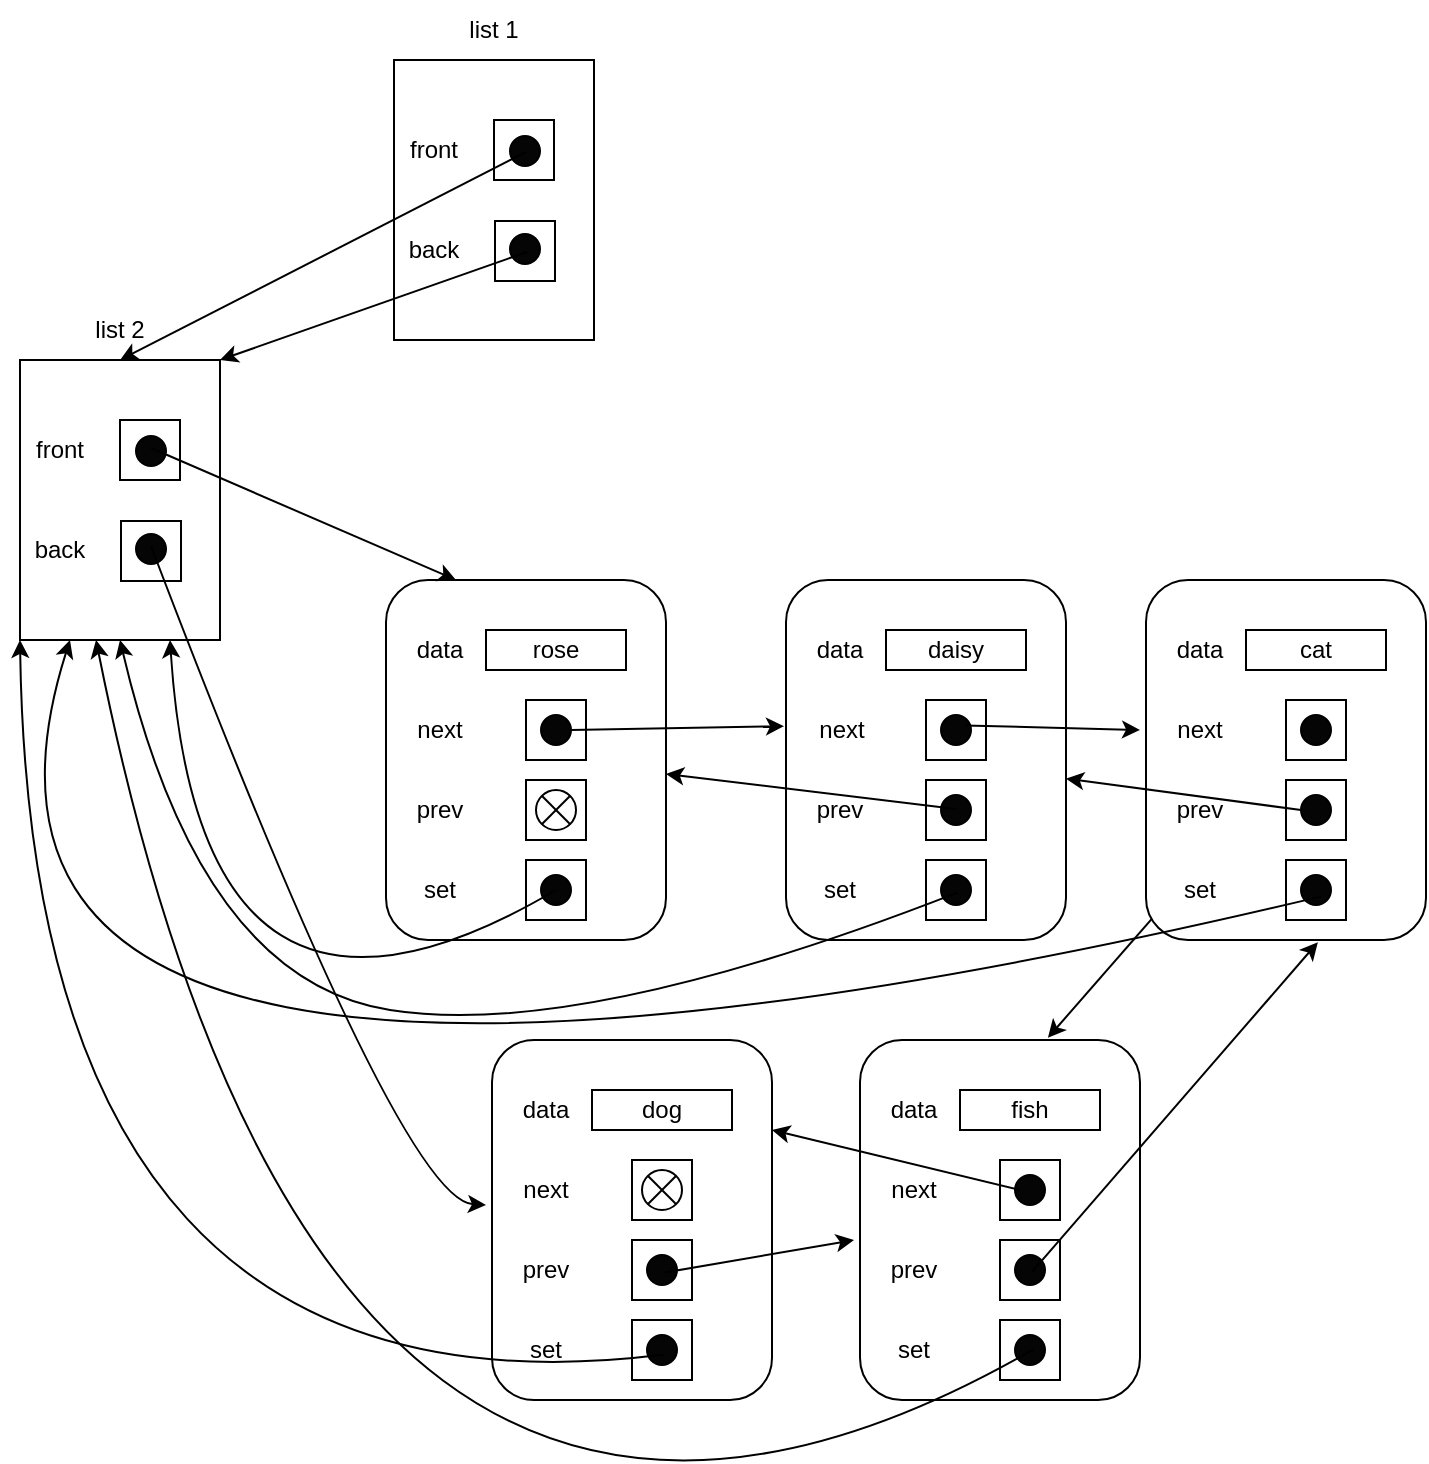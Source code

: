 <mxfile version="20.8.19" type="github">
  <diagram name="第 1 页" id="GiBOQHFT7XzUcaniyEGX">
    <mxGraphModel dx="223" dy="566" grid="1" gridSize="10" guides="1" tooltips="1" connect="1" arrows="1" fold="1" page="1" pageScale="1" pageWidth="827" pageHeight="1169" math="0" shadow="0">
      <root>
        <mxCell id="0" />
        <mxCell id="1" parent="0" />
        <mxCell id="sikpofgj40KiMEMfl98N-225" value="" style="group" parent="1" vertex="1" connectable="0">
          <mxGeometry x="880" y="190" width="110" height="170" as="geometry" />
        </mxCell>
        <mxCell id="sikpofgj40KiMEMfl98N-215" value="" style="ellipse;whiteSpace=wrap;html=1;aspect=fixed;fillColor=#050505;container=0;" parent="sikpofgj40KiMEMfl98N-225" vertex="1">
          <mxGeometry x="67" y="118" width="15" height="15" as="geometry" />
        </mxCell>
        <mxCell id="sikpofgj40KiMEMfl98N-216" value="" style="ellipse;whiteSpace=wrap;html=1;aspect=fixed;fillColor=#050505;container=0;" parent="sikpofgj40KiMEMfl98N-225" vertex="1">
          <mxGeometry x="68" y="117" width="15" height="15" as="geometry" />
        </mxCell>
        <mxCell id="sikpofgj40KiMEMfl98N-217" value="list 2" style="text;html=1;strokeColor=none;fillColor=none;align=center;verticalAlign=middle;whiteSpace=wrap;rounded=0;container=0;" parent="sikpofgj40KiMEMfl98N-225" vertex="1">
          <mxGeometry x="30" width="60" height="30" as="geometry" />
        </mxCell>
        <mxCell id="sikpofgj40KiMEMfl98N-218" value="" style="rounded=0;whiteSpace=wrap;html=1;movable=1;resizable=1;rotatable=1;deletable=1;editable=1;locked=0;connectable=1;" parent="sikpofgj40KiMEMfl98N-225" vertex="1">
          <mxGeometry x="10" y="30" width="100" height="140" as="geometry" />
        </mxCell>
        <mxCell id="sikpofgj40KiMEMfl98N-219" value="front" style="text;html=1;strokeColor=none;fillColor=none;align=center;verticalAlign=middle;whiteSpace=wrap;rounded=0;container=0;" parent="sikpofgj40KiMEMfl98N-225" vertex="1">
          <mxGeometry y="60" width="60" height="30" as="geometry" />
        </mxCell>
        <mxCell id="sikpofgj40KiMEMfl98N-220" value="back" style="text;html=1;strokeColor=none;fillColor=none;align=center;verticalAlign=middle;whiteSpace=wrap;rounded=0;container=0;" parent="sikpofgj40KiMEMfl98N-225" vertex="1">
          <mxGeometry y="110" width="60" height="30" as="geometry" />
        </mxCell>
        <mxCell id="sikpofgj40KiMEMfl98N-221" value="" style="rounded=0;whiteSpace=wrap;html=1;container=0;" parent="sikpofgj40KiMEMfl98N-225" vertex="1">
          <mxGeometry x="60" y="60" width="30" height="30" as="geometry" />
        </mxCell>
        <mxCell id="sikpofgj40KiMEMfl98N-222" value="" style="rounded=0;whiteSpace=wrap;html=1;container=0;" parent="sikpofgj40KiMEMfl98N-225" vertex="1">
          <mxGeometry x="60.5" y="110.5" width="30" height="30" as="geometry" />
        </mxCell>
        <mxCell id="sikpofgj40KiMEMfl98N-223" value="" style="ellipse;whiteSpace=wrap;html=1;aspect=fixed;fillColor=#050505;container=0;" parent="sikpofgj40KiMEMfl98N-225" vertex="1">
          <mxGeometry x="68" y="68" width="15" height="15" as="geometry" />
        </mxCell>
        <mxCell id="sikpofgj40KiMEMfl98N-224" value="" style="ellipse;whiteSpace=wrap;html=1;aspect=fixed;fillColor=#050505;container=0;" parent="sikpofgj40KiMEMfl98N-225" vertex="1">
          <mxGeometry x="68" y="117" width="15" height="15" as="geometry" />
        </mxCell>
        <mxCell id="jO_edNJp_59s2XTnQMw4-11" value="" style="group" vertex="1" connectable="0" parent="1">
          <mxGeometry x="1067" y="40" width="110" height="170" as="geometry" />
        </mxCell>
        <mxCell id="jO_edNJp_59s2XTnQMw4-1" value="" style="ellipse;whiteSpace=wrap;html=1;aspect=fixed;fillColor=#050505;container=0;" vertex="1" parent="jO_edNJp_59s2XTnQMw4-11">
          <mxGeometry x="67" y="118" width="15" height="15" as="geometry" />
        </mxCell>
        <mxCell id="jO_edNJp_59s2XTnQMw4-2" value="" style="ellipse;whiteSpace=wrap;html=1;aspect=fixed;fillColor=#050505;container=0;" vertex="1" parent="jO_edNJp_59s2XTnQMw4-11">
          <mxGeometry x="68" y="117" width="15" height="15" as="geometry" />
        </mxCell>
        <mxCell id="jO_edNJp_59s2XTnQMw4-3" value="list 1" style="text;html=1;strokeColor=none;fillColor=none;align=center;verticalAlign=middle;whiteSpace=wrap;rounded=0;container=0;" vertex="1" parent="jO_edNJp_59s2XTnQMw4-11">
          <mxGeometry x="30" width="60" height="30" as="geometry" />
        </mxCell>
        <mxCell id="jO_edNJp_59s2XTnQMw4-4" value="" style="rounded=0;whiteSpace=wrap;html=1;movable=1;resizable=1;rotatable=1;deletable=1;editable=1;locked=0;connectable=1;" vertex="1" parent="jO_edNJp_59s2XTnQMw4-11">
          <mxGeometry x="10" y="30" width="100" height="140" as="geometry" />
        </mxCell>
        <mxCell id="jO_edNJp_59s2XTnQMw4-5" value="front" style="text;html=1;strokeColor=none;fillColor=none;align=center;verticalAlign=middle;whiteSpace=wrap;rounded=0;container=0;" vertex="1" parent="jO_edNJp_59s2XTnQMw4-11">
          <mxGeometry y="60" width="60" height="30" as="geometry" />
        </mxCell>
        <mxCell id="jO_edNJp_59s2XTnQMw4-6" value="back" style="text;html=1;strokeColor=none;fillColor=none;align=center;verticalAlign=middle;whiteSpace=wrap;rounded=0;container=0;" vertex="1" parent="jO_edNJp_59s2XTnQMw4-11">
          <mxGeometry y="110" width="60" height="30" as="geometry" />
        </mxCell>
        <mxCell id="jO_edNJp_59s2XTnQMw4-7" value="" style="rounded=0;whiteSpace=wrap;html=1;container=0;" vertex="1" parent="jO_edNJp_59s2XTnQMw4-11">
          <mxGeometry x="60" y="60" width="30" height="30" as="geometry" />
        </mxCell>
        <mxCell id="jO_edNJp_59s2XTnQMw4-8" value="" style="rounded=0;whiteSpace=wrap;html=1;container=0;" vertex="1" parent="jO_edNJp_59s2XTnQMw4-11">
          <mxGeometry x="60.5" y="110.5" width="30" height="30" as="geometry" />
        </mxCell>
        <mxCell id="jO_edNJp_59s2XTnQMw4-9" value="" style="ellipse;whiteSpace=wrap;html=1;aspect=fixed;fillColor=#050505;container=0;" vertex="1" parent="jO_edNJp_59s2XTnQMw4-11">
          <mxGeometry x="68" y="68" width="15" height="15" as="geometry" />
        </mxCell>
        <mxCell id="jO_edNJp_59s2XTnQMw4-10" value="" style="ellipse;whiteSpace=wrap;html=1;aspect=fixed;fillColor=#050505;container=0;" vertex="1" parent="jO_edNJp_59s2XTnQMw4-11">
          <mxGeometry x="68" y="117" width="15" height="15" as="geometry" />
        </mxCell>
        <mxCell id="jO_edNJp_59s2XTnQMw4-12" value="" style="endArrow=classic;html=1;rounded=0;entryX=0.5;entryY=1;entryDx=0;entryDy=0;" edge="1" parent="1" target="sikpofgj40KiMEMfl98N-217">
          <mxGeometry width="50" height="50" relative="1" as="geometry">
            <mxPoint x="1143" y="116" as="sourcePoint" />
            <mxPoint x="1270" y="270" as="targetPoint" />
          </mxGeometry>
        </mxCell>
        <mxCell id="jO_edNJp_59s2XTnQMw4-13" value="" style="endArrow=classic;html=1;rounded=0;entryX=1;entryY=0;entryDx=0;entryDy=0;exitX=0.5;exitY=1;exitDx=0;exitDy=0;" edge="1" parent="1" target="sikpofgj40KiMEMfl98N-218">
          <mxGeometry width="50" height="50" relative="1" as="geometry">
            <mxPoint x="1143.5" y="166" as="sourcePoint" />
            <mxPoint x="992" y="258.94" as="targetPoint" />
          </mxGeometry>
        </mxCell>
        <mxCell id="sikpofgj40KiMEMfl98N-29" value="" style="rounded=1;whiteSpace=wrap;html=1;movable=1;resizable=1;rotatable=1;deletable=1;editable=1;locked=0;connectable=1;" parent="1" vertex="1">
          <mxGeometry x="1073" y="330" width="140" height="180" as="geometry" />
        </mxCell>
        <mxCell id="sikpofgj40KiMEMfl98N-30" value="data" style="text;html=1;strokeColor=none;fillColor=none;align=center;verticalAlign=middle;whiteSpace=wrap;rounded=0;" parent="1" vertex="1">
          <mxGeometry x="1070" y="350" width="60" height="30" as="geometry" />
        </mxCell>
        <mxCell id="sikpofgj40KiMEMfl98N-31" value="next" style="text;html=1;strokeColor=none;fillColor=none;align=center;verticalAlign=middle;whiteSpace=wrap;rounded=0;" parent="1" vertex="1">
          <mxGeometry x="1070" y="390" width="60" height="30" as="geometry" />
        </mxCell>
        <mxCell id="sikpofgj40KiMEMfl98N-34" value="prev" style="text;html=1;strokeColor=none;fillColor=none;align=center;verticalAlign=middle;whiteSpace=wrap;rounded=0;" parent="1" vertex="1">
          <mxGeometry x="1070" y="430" width="60" height="30" as="geometry" />
        </mxCell>
        <mxCell id="sikpofgj40KiMEMfl98N-35" value="set" style="text;html=1;strokeColor=none;fillColor=none;align=center;verticalAlign=middle;whiteSpace=wrap;rounded=0;" parent="1" vertex="1">
          <mxGeometry x="1070" y="470" width="60" height="30" as="geometry" />
        </mxCell>
        <mxCell id="sikpofgj40KiMEMfl98N-36" value="rose" style="rounded=0;whiteSpace=wrap;html=1;" parent="1" vertex="1">
          <mxGeometry x="1123" y="355" width="70" height="20" as="geometry" />
        </mxCell>
        <mxCell id="sikpofgj40KiMEMfl98N-58" value="" style="rounded=0;whiteSpace=wrap;html=1;" parent="1" vertex="1">
          <mxGeometry x="1143" y="390" width="30" height="30" as="geometry" />
        </mxCell>
        <mxCell id="sikpofgj40KiMEMfl98N-59" value="" style="rounded=0;whiteSpace=wrap;html=1;" parent="1" vertex="1">
          <mxGeometry x="1143" y="430" width="30" height="30" as="geometry" />
        </mxCell>
        <mxCell id="sikpofgj40KiMEMfl98N-61" value="" style="rounded=0;whiteSpace=wrap;html=1;" parent="1" vertex="1">
          <mxGeometry x="1143" y="470" width="30" height="30" as="geometry" />
        </mxCell>
        <mxCell id="jO_edNJp_59s2XTnQMw4-14" value="" style="ellipse;whiteSpace=wrap;html=1;aspect=fixed;fillColor=#050505;container=0;" vertex="1" parent="1">
          <mxGeometry x="1150.5" y="397.5" width="15" height="15" as="geometry" />
        </mxCell>
        <mxCell id="jO_edNJp_59s2XTnQMw4-16" value="" style="ellipse;whiteSpace=wrap;html=1;aspect=fixed;fillColor=#050505;container=0;" vertex="1" parent="1">
          <mxGeometry x="1150.5" y="477.5" width="15" height="15" as="geometry" />
        </mxCell>
        <mxCell id="jO_edNJp_59s2XTnQMw4-18" value="" style="rounded=1;whiteSpace=wrap;html=1;movable=1;resizable=1;rotatable=1;deletable=1;editable=1;locked=0;connectable=1;" vertex="1" parent="1">
          <mxGeometry x="1273" y="330" width="140" height="180" as="geometry" />
        </mxCell>
        <mxCell id="jO_edNJp_59s2XTnQMw4-19" value="data" style="text;html=1;strokeColor=none;fillColor=none;align=center;verticalAlign=middle;whiteSpace=wrap;rounded=0;" vertex="1" parent="1">
          <mxGeometry x="1270" y="350" width="60" height="30" as="geometry" />
        </mxCell>
        <mxCell id="jO_edNJp_59s2XTnQMw4-20" value="next" style="text;html=1;strokeColor=none;fillColor=none;align=center;verticalAlign=middle;whiteSpace=wrap;rounded=0;" vertex="1" parent="1">
          <mxGeometry x="1281" y="390" width="40" height="30" as="geometry" />
        </mxCell>
        <mxCell id="jO_edNJp_59s2XTnQMw4-21" value="prev" style="text;html=1;strokeColor=none;fillColor=none;align=center;verticalAlign=middle;whiteSpace=wrap;rounded=0;" vertex="1" parent="1">
          <mxGeometry x="1270" y="430" width="60" height="30" as="geometry" />
        </mxCell>
        <mxCell id="jO_edNJp_59s2XTnQMw4-22" value="set" style="text;html=1;strokeColor=none;fillColor=none;align=center;verticalAlign=middle;whiteSpace=wrap;rounded=0;" vertex="1" parent="1">
          <mxGeometry x="1270" y="470" width="60" height="30" as="geometry" />
        </mxCell>
        <mxCell id="jO_edNJp_59s2XTnQMw4-23" value="daisy" style="rounded=0;whiteSpace=wrap;html=1;" vertex="1" parent="1">
          <mxGeometry x="1323" y="355" width="70" height="20" as="geometry" />
        </mxCell>
        <mxCell id="jO_edNJp_59s2XTnQMw4-24" value="" style="rounded=0;whiteSpace=wrap;html=1;" vertex="1" parent="1">
          <mxGeometry x="1343" y="390" width="30" height="30" as="geometry" />
        </mxCell>
        <mxCell id="jO_edNJp_59s2XTnQMw4-25" value="" style="rounded=0;whiteSpace=wrap;html=1;" vertex="1" parent="1">
          <mxGeometry x="1343" y="430" width="30" height="30" as="geometry" />
        </mxCell>
        <mxCell id="jO_edNJp_59s2XTnQMw4-26" value="" style="rounded=0;whiteSpace=wrap;html=1;" vertex="1" parent="1">
          <mxGeometry x="1343" y="470" width="30" height="30" as="geometry" />
        </mxCell>
        <mxCell id="jO_edNJp_59s2XTnQMw4-27" value="" style="ellipse;whiteSpace=wrap;html=1;aspect=fixed;fillColor=#050505;container=0;" vertex="1" parent="1">
          <mxGeometry x="1350.5" y="397.5" width="15" height="15" as="geometry" />
        </mxCell>
        <mxCell id="jO_edNJp_59s2XTnQMw4-28" value="" style="ellipse;whiteSpace=wrap;html=1;aspect=fixed;fillColor=#050505;container=0;" vertex="1" parent="1">
          <mxGeometry x="1350.5" y="437.5" width="15" height="15" as="geometry" />
        </mxCell>
        <mxCell id="jO_edNJp_59s2XTnQMw4-29" value="" style="ellipse;whiteSpace=wrap;html=1;aspect=fixed;fillColor=#050505;container=0;" vertex="1" parent="1">
          <mxGeometry x="1350.5" y="477.5" width="15" height="15" as="geometry" />
        </mxCell>
        <mxCell id="jO_edNJp_59s2XTnQMw4-32" value="" style="endArrow=classic;html=1;rounded=0;exitX=1;exitY=0.5;exitDx=0;exitDy=0;entryX=-0.007;entryY=0.406;entryDx=0;entryDy=0;entryPerimeter=0;" edge="1" parent="1" source="jO_edNJp_59s2XTnQMw4-14" target="jO_edNJp_59s2XTnQMw4-18">
          <mxGeometry width="50" height="50" relative="1" as="geometry">
            <mxPoint x="1220" y="450" as="sourcePoint" />
            <mxPoint x="1270" y="405" as="targetPoint" />
          </mxGeometry>
        </mxCell>
        <mxCell id="jO_edNJp_59s2XTnQMw4-34" value="" style="shape=sumEllipse;perimeter=ellipsePerimeter;whiteSpace=wrap;html=1;backgroundOutline=1;rounded=1;shadow=0;" vertex="1" parent="1">
          <mxGeometry x="1148" y="435" width="20" height="20" as="geometry" />
        </mxCell>
        <mxCell id="jO_edNJp_59s2XTnQMw4-35" value="" style="endArrow=classic;html=1;entryX=0.75;entryY=1;entryDx=0;entryDy=0;curved=1;" edge="1" parent="1" target="sikpofgj40KiMEMfl98N-218">
          <mxGeometry width="50" height="50" relative="1" as="geometry">
            <mxPoint x="1158" y="485" as="sourcePoint" />
            <mxPoint x="1270" y="300" as="targetPoint" />
            <Array as="points">
              <mxPoint x="980" y="590" />
            </Array>
          </mxGeometry>
        </mxCell>
        <mxCell id="jO_edNJp_59s2XTnQMw4-36" value="" style="endArrow=classic;html=1;curved=1;exitX=0.5;exitY=0;exitDx=0;exitDy=0;entryX=0.25;entryY=0;entryDx=0;entryDy=0;" edge="1" parent="1" target="sikpofgj40KiMEMfl98N-29">
          <mxGeometry width="50" height="50" relative="1" as="geometry">
            <mxPoint x="955.5" y="264" as="sourcePoint" />
            <mxPoint x="1270" y="306" as="targetPoint" />
          </mxGeometry>
        </mxCell>
        <mxCell id="jO_edNJp_59s2XTnQMw4-37" value="" style="endArrow=classic;html=1;curved=1;exitX=0.5;exitY=0;exitDx=0;exitDy=0;entryX=1;entryY=0.539;entryDx=0;entryDy=0;entryPerimeter=0;" edge="1" parent="1" target="sikpofgj40KiMEMfl98N-29">
          <mxGeometry width="50" height="50" relative="1" as="geometry">
            <mxPoint x="1358" y="444.5" as="sourcePoint" />
            <mxPoint x="1213" y="432.698" as="targetPoint" />
          </mxGeometry>
        </mxCell>
        <mxCell id="jO_edNJp_59s2XTnQMw4-38" value="" style="endArrow=classic;html=1;curved=1;exitX=0;exitY=1;exitDx=0;exitDy=0;entryX=0.5;entryY=1;entryDx=0;entryDy=0;" edge="1" parent="1" target="sikpofgj40KiMEMfl98N-218">
          <mxGeometry width="50" height="50" relative="1" as="geometry">
            <mxPoint x="1358.697" y="486.303" as="sourcePoint" />
            <mxPoint x="970" y="530" as="targetPoint" />
            <Array as="points">
              <mxPoint x="1170" y="560" />
              <mxPoint x="980" y="530" />
            </Array>
          </mxGeometry>
        </mxCell>
        <mxCell id="jO_edNJp_59s2XTnQMw4-66" value="" style="endArrow=classic;html=1;curved=1;entryX=0;entryY=0.5;entryDx=0;entryDy=0;exitX=1;exitY=0;exitDx=0;exitDy=0;" edge="1" parent="1" target="jO_edNJp_59s2XTnQMw4-55">
          <mxGeometry width="50" height="50" relative="1" as="geometry">
            <mxPoint x="1362.303" y="402.697" as="sourcePoint" />
            <mxPoint x="1449" y="393" as="targetPoint" />
          </mxGeometry>
        </mxCell>
        <mxCell id="jO_edNJp_59s2XTnQMw4-93" value="" style="endArrow=classic;html=1;curved=1;exitX=0.5;exitY=0;exitDx=0;exitDy=0;entryX=0;entryY=0.75;entryDx=0;entryDy=0;" edge="1" parent="1" target="jO_edNJp_59s2XTnQMw4-83">
          <mxGeometry width="50" height="50" relative="1" as="geometry">
            <mxPoint x="955.5" y="313" as="sourcePoint" />
            <mxPoint x="1290" y="680" as="targetPoint" />
            <Array as="points">
              <mxPoint x="1080" y="640" />
            </Array>
          </mxGeometry>
        </mxCell>
        <mxCell id="jO_edNJp_59s2XTnQMw4-95" value="" style="group" vertex="1" connectable="0" parent="1">
          <mxGeometry x="1123" y="560" width="143" height="180" as="geometry" />
        </mxCell>
        <mxCell id="jO_edNJp_59s2XTnQMw4-81" value="" style="rounded=1;whiteSpace=wrap;html=1;movable=1;resizable=1;rotatable=1;deletable=1;editable=1;locked=0;connectable=1;shadow=0;" vertex="1" parent="jO_edNJp_59s2XTnQMw4-95">
          <mxGeometry x="3" width="140" height="180" as="geometry" />
        </mxCell>
        <mxCell id="jO_edNJp_59s2XTnQMw4-82" value="data" style="text;html=1;strokeColor=none;fillColor=none;align=center;verticalAlign=middle;whiteSpace=wrap;rounded=0;" vertex="1" parent="jO_edNJp_59s2XTnQMw4-95">
          <mxGeometry y="20" width="60" height="30" as="geometry" />
        </mxCell>
        <mxCell id="jO_edNJp_59s2XTnQMw4-83" value="next" style="text;html=1;strokeColor=none;fillColor=none;align=center;verticalAlign=middle;whiteSpace=wrap;rounded=0;" vertex="1" parent="jO_edNJp_59s2XTnQMw4-95">
          <mxGeometry y="60" width="60" height="30" as="geometry" />
        </mxCell>
        <mxCell id="jO_edNJp_59s2XTnQMw4-84" value="prev" style="text;html=1;strokeColor=none;fillColor=none;align=center;verticalAlign=middle;whiteSpace=wrap;rounded=0;" vertex="1" parent="jO_edNJp_59s2XTnQMw4-95">
          <mxGeometry y="100" width="60" height="30" as="geometry" />
        </mxCell>
        <mxCell id="jO_edNJp_59s2XTnQMw4-85" value="set" style="text;html=1;strokeColor=none;fillColor=none;align=center;verticalAlign=middle;whiteSpace=wrap;rounded=0;" vertex="1" parent="jO_edNJp_59s2XTnQMw4-95">
          <mxGeometry y="140" width="60" height="30" as="geometry" />
        </mxCell>
        <mxCell id="jO_edNJp_59s2XTnQMw4-86" value="dog" style="rounded=0;whiteSpace=wrap;html=1;shadow=0;" vertex="1" parent="jO_edNJp_59s2XTnQMw4-95">
          <mxGeometry x="53" y="25" width="70" height="20" as="geometry" />
        </mxCell>
        <mxCell id="jO_edNJp_59s2XTnQMw4-87" value="" style="rounded=0;whiteSpace=wrap;html=1;shadow=0;" vertex="1" parent="jO_edNJp_59s2XTnQMw4-95">
          <mxGeometry x="73" y="60" width="30" height="30" as="geometry" />
        </mxCell>
        <mxCell id="jO_edNJp_59s2XTnQMw4-88" value="" style="rounded=0;whiteSpace=wrap;html=1;shadow=0;" vertex="1" parent="jO_edNJp_59s2XTnQMw4-95">
          <mxGeometry x="73" y="100" width="30" height="30" as="geometry" />
        </mxCell>
        <mxCell id="jO_edNJp_59s2XTnQMw4-89" value="" style="rounded=0;whiteSpace=wrap;html=1;shadow=0;" vertex="1" parent="jO_edNJp_59s2XTnQMw4-95">
          <mxGeometry x="73" y="140" width="30" height="30" as="geometry" />
        </mxCell>
        <mxCell id="jO_edNJp_59s2XTnQMw4-91" value="" style="ellipse;whiteSpace=wrap;html=1;aspect=fixed;fillColor=#050505;container=0;rounded=1;shadow=0;" vertex="1" parent="jO_edNJp_59s2XTnQMw4-95">
          <mxGeometry x="80.5" y="107.5" width="15" height="15" as="geometry" />
        </mxCell>
        <mxCell id="jO_edNJp_59s2XTnQMw4-92" value="" style="ellipse;whiteSpace=wrap;html=1;aspect=fixed;fillColor=#050505;container=0;rounded=1;shadow=0;" vertex="1" parent="jO_edNJp_59s2XTnQMw4-95">
          <mxGeometry x="80.5" y="147.5" width="15" height="15" as="geometry" />
        </mxCell>
        <mxCell id="jO_edNJp_59s2XTnQMw4-106" value="" style="shape=sumEllipse;perimeter=ellipsePerimeter;whiteSpace=wrap;html=1;backgroundOutline=1;rounded=1;shadow=0;" vertex="1" parent="jO_edNJp_59s2XTnQMw4-95">
          <mxGeometry x="78" y="65" width="20" height="20" as="geometry" />
        </mxCell>
        <mxCell id="jO_edNJp_59s2XTnQMw4-96" value="" style="endArrow=classic;html=1;curved=1;exitX=0;exitY=0.5;exitDx=0;exitDy=0;entryX=0.671;entryY=-0.006;entryDx=0;entryDy=0;entryPerimeter=0;" edge="1" parent="1" target="jO_edNJp_59s2XTnQMw4-68">
          <mxGeometry width="50" height="50" relative="1" as="geometry">
            <mxPoint x="1537.5" y="406" as="sourcePoint" />
            <mxPoint x="1380" y="560" as="targetPoint" />
          </mxGeometry>
        </mxCell>
        <mxCell id="jO_edNJp_59s2XTnQMw4-68" value="" style="rounded=1;whiteSpace=wrap;html=1;movable=1;resizable=1;rotatable=1;deletable=1;editable=1;locked=0;connectable=1;shadow=0;" vertex="1" parent="1">
          <mxGeometry x="1310" y="560" width="140" height="180" as="geometry" />
        </mxCell>
        <mxCell id="jO_edNJp_59s2XTnQMw4-69" value="data" style="text;html=1;strokeColor=none;fillColor=none;align=center;verticalAlign=middle;whiteSpace=wrap;rounded=0;" vertex="1" parent="1">
          <mxGeometry x="1307" y="580" width="60" height="30" as="geometry" />
        </mxCell>
        <mxCell id="jO_edNJp_59s2XTnQMw4-70" value="next" style="text;html=1;strokeColor=none;fillColor=none;align=center;verticalAlign=middle;whiteSpace=wrap;rounded=0;" vertex="1" parent="1">
          <mxGeometry x="1307" y="620" width="60" height="30" as="geometry" />
        </mxCell>
        <mxCell id="jO_edNJp_59s2XTnQMw4-71" value="prev" style="text;html=1;strokeColor=none;fillColor=none;align=center;verticalAlign=middle;whiteSpace=wrap;rounded=0;" vertex="1" parent="1">
          <mxGeometry x="1307" y="660" width="60" height="30" as="geometry" />
        </mxCell>
        <mxCell id="jO_edNJp_59s2XTnQMw4-72" value="set" style="text;html=1;strokeColor=none;fillColor=none;align=center;verticalAlign=middle;whiteSpace=wrap;rounded=0;" vertex="1" parent="1">
          <mxGeometry x="1307" y="700" width="60" height="30" as="geometry" />
        </mxCell>
        <mxCell id="jO_edNJp_59s2XTnQMw4-73" value="fish" style="rounded=0;whiteSpace=wrap;html=1;shadow=0;" vertex="1" parent="1">
          <mxGeometry x="1360" y="585" width="70" height="20" as="geometry" />
        </mxCell>
        <mxCell id="jO_edNJp_59s2XTnQMw4-74" value="" style="rounded=0;whiteSpace=wrap;html=1;shadow=0;" vertex="1" parent="1">
          <mxGeometry x="1380" y="620" width="30" height="30" as="geometry" />
        </mxCell>
        <mxCell id="jO_edNJp_59s2XTnQMw4-75" value="" style="rounded=0;whiteSpace=wrap;html=1;shadow=0;" vertex="1" parent="1">
          <mxGeometry x="1380" y="660" width="30" height="30" as="geometry" />
        </mxCell>
        <mxCell id="jO_edNJp_59s2XTnQMw4-76" value="" style="rounded=0;whiteSpace=wrap;html=1;shadow=0;" vertex="1" parent="1">
          <mxGeometry x="1380" y="700" width="30" height="30" as="geometry" />
        </mxCell>
        <mxCell id="jO_edNJp_59s2XTnQMw4-77" value="" style="ellipse;whiteSpace=wrap;html=1;aspect=fixed;fillColor=#050505;container=0;rounded=1;shadow=0;" vertex="1" parent="1">
          <mxGeometry x="1387.5" y="627.5" width="15" height="15" as="geometry" />
        </mxCell>
        <mxCell id="jO_edNJp_59s2XTnQMw4-78" value="" style="ellipse;whiteSpace=wrap;html=1;aspect=fixed;fillColor=#050505;container=0;rounded=1;shadow=0;" vertex="1" parent="1">
          <mxGeometry x="1387.5" y="667.5" width="15" height="15" as="geometry" />
        </mxCell>
        <mxCell id="jO_edNJp_59s2XTnQMw4-79" value="" style="ellipse;whiteSpace=wrap;html=1;aspect=fixed;fillColor=#050505;container=0;rounded=1;shadow=0;" vertex="1" parent="1">
          <mxGeometry x="1387.5" y="707.5" width="15" height="15" as="geometry" />
        </mxCell>
        <mxCell id="jO_edNJp_59s2XTnQMw4-99" value="" style="endArrow=classic;html=1;curved=1;entryX=1;entryY=0.25;entryDx=0;entryDy=0;" edge="1" parent="1" target="jO_edNJp_59s2XTnQMw4-81">
          <mxGeometry width="50" height="50" relative="1" as="geometry">
            <mxPoint x="1390" y="635" as="sourcePoint" />
            <mxPoint x="1270" y="580" as="targetPoint" />
          </mxGeometry>
        </mxCell>
        <mxCell id="jO_edNJp_59s2XTnQMw4-100" value="" style="endArrow=classic;html=1;curved=1;exitX=0;exitY=1;exitDx=0;exitDy=0;entryX=0.614;entryY=1.006;entryDx=0;entryDy=0;entryPerimeter=0;" edge="1" parent="1" target="jO_edNJp_59s2XTnQMw4-53">
          <mxGeometry width="50" height="50" relative="1" as="geometry">
            <mxPoint x="1395.697" y="676.303" as="sourcePoint" />
            <mxPoint x="1550" y="540" as="targetPoint" />
          </mxGeometry>
        </mxCell>
        <mxCell id="jO_edNJp_59s2XTnQMw4-53" value="" style="rounded=1;whiteSpace=wrap;html=1;movable=1;resizable=1;rotatable=1;deletable=1;editable=1;locked=0;connectable=1;shadow=0;" vertex="1" parent="1">
          <mxGeometry x="1453" y="330" width="140" height="180" as="geometry" />
        </mxCell>
        <mxCell id="jO_edNJp_59s2XTnQMw4-54" value="data" style="text;html=1;strokeColor=none;fillColor=none;align=center;verticalAlign=middle;whiteSpace=wrap;rounded=0;" vertex="1" parent="1">
          <mxGeometry x="1450" y="350" width="60" height="30" as="geometry" />
        </mxCell>
        <mxCell id="jO_edNJp_59s2XTnQMw4-55" value="next" style="text;html=1;strokeColor=none;fillColor=none;align=center;verticalAlign=middle;whiteSpace=wrap;rounded=0;" vertex="1" parent="1">
          <mxGeometry x="1450" y="390" width="60" height="30" as="geometry" />
        </mxCell>
        <mxCell id="jO_edNJp_59s2XTnQMw4-56" value="prev" style="text;html=1;strokeColor=none;fillColor=none;align=center;verticalAlign=middle;whiteSpace=wrap;rounded=0;" vertex="1" parent="1">
          <mxGeometry x="1450" y="430" width="60" height="30" as="geometry" />
        </mxCell>
        <mxCell id="jO_edNJp_59s2XTnQMw4-57" value="set" style="text;html=1;strokeColor=none;fillColor=none;align=center;verticalAlign=middle;whiteSpace=wrap;rounded=0;" vertex="1" parent="1">
          <mxGeometry x="1450" y="470" width="60" height="30" as="geometry" />
        </mxCell>
        <mxCell id="jO_edNJp_59s2XTnQMw4-58" value="cat" style="rounded=0;whiteSpace=wrap;html=1;shadow=0;" vertex="1" parent="1">
          <mxGeometry x="1503" y="355" width="70" height="20" as="geometry" />
        </mxCell>
        <mxCell id="jO_edNJp_59s2XTnQMw4-59" value="" style="rounded=0;whiteSpace=wrap;html=1;shadow=0;" vertex="1" parent="1">
          <mxGeometry x="1523" y="390" width="30" height="30" as="geometry" />
        </mxCell>
        <mxCell id="jO_edNJp_59s2XTnQMw4-60" value="" style="rounded=0;whiteSpace=wrap;html=1;shadow=0;" vertex="1" parent="1">
          <mxGeometry x="1523" y="430" width="30" height="30" as="geometry" />
        </mxCell>
        <mxCell id="jO_edNJp_59s2XTnQMw4-61" value="" style="rounded=0;whiteSpace=wrap;html=1;shadow=0;" vertex="1" parent="1">
          <mxGeometry x="1523" y="470" width="30" height="30" as="geometry" />
        </mxCell>
        <mxCell id="jO_edNJp_59s2XTnQMw4-62" value="" style="ellipse;whiteSpace=wrap;html=1;aspect=fixed;fillColor=#050505;container=0;rounded=1;shadow=0;" vertex="1" parent="1">
          <mxGeometry x="1530.5" y="397.5" width="15" height="15" as="geometry" />
        </mxCell>
        <mxCell id="jO_edNJp_59s2XTnQMw4-63" value="" style="ellipse;whiteSpace=wrap;html=1;aspect=fixed;fillColor=#050505;container=0;rounded=1;shadow=0;" vertex="1" parent="1">
          <mxGeometry x="1530.5" y="437.5" width="15" height="15" as="geometry" />
        </mxCell>
        <mxCell id="jO_edNJp_59s2XTnQMw4-64" value="" style="ellipse;whiteSpace=wrap;html=1;aspect=fixed;fillColor=#050505;container=0;rounded=1;shadow=0;" vertex="1" parent="1">
          <mxGeometry x="1530.5" y="477.5" width="15" height="15" as="geometry" />
        </mxCell>
        <mxCell id="jO_edNJp_59s2XTnQMw4-98" value="" style="endArrow=classic;html=1;curved=1;exitX=1;exitY=1;exitDx=0;exitDy=0;entryX=0.25;entryY=1;entryDx=0;entryDy=0;" edge="1" parent="1" target="sikpofgj40KiMEMfl98N-218">
          <mxGeometry width="50" height="50" relative="1" as="geometry">
            <mxPoint x="1540.303" y="488.303" as="sourcePoint" />
            <mxPoint x="1340" y="540" as="targetPoint" />
            <Array as="points">
              <mxPoint x="820" y="660" />
            </Array>
          </mxGeometry>
        </mxCell>
        <mxCell id="jO_edNJp_59s2XTnQMw4-97" value="" style="endArrow=classic;html=1;curved=1;exitX=0;exitY=0.5;exitDx=0;exitDy=0;" edge="1" parent="1" source="jO_edNJp_59s2XTnQMw4-63" target="jO_edNJp_59s2XTnQMw4-18">
          <mxGeometry width="50" height="50" relative="1" as="geometry">
            <mxPoint x="1220" y="560" as="sourcePoint" />
            <mxPoint x="1270" y="510" as="targetPoint" />
          </mxGeometry>
        </mxCell>
        <mxCell id="jO_edNJp_59s2XTnQMw4-101" value="" style="endArrow=classic;html=1;curved=1;exitX=1;exitY=1;exitDx=0;exitDy=0;entryX=0;entryY=1;entryDx=0;entryDy=0;" edge="1" parent="1" target="sikpofgj40KiMEMfl98N-218">
          <mxGeometry width="50" height="50" relative="1" as="geometry">
            <mxPoint x="1212.303" y="717.303" as="sourcePoint" />
            <mxPoint x="886" y="357" as="targetPoint" />
            <Array as="points">
              <mxPoint x="896" y="757" />
            </Array>
          </mxGeometry>
        </mxCell>
        <mxCell id="jO_edNJp_59s2XTnQMw4-102" value="" style="endArrow=classic;html=1;curved=1;exitX=0;exitY=0;exitDx=0;exitDy=0;entryX=0.38;entryY=1;entryDx=0;entryDy=0;entryPerimeter=0;" edge="1" parent="1" target="sikpofgj40KiMEMfl98N-218">
          <mxGeometry width="50" height="50" relative="1" as="geometry">
            <mxPoint x="1396.697" y="714.697" as="sourcePoint" />
            <mxPoint x="1277" y="535" as="targetPoint" />
            <Array as="points">
              <mxPoint x="1040" y="920" />
            </Array>
          </mxGeometry>
        </mxCell>
        <mxCell id="jO_edNJp_59s2XTnQMw4-103" value="" style="endArrow=classic;html=1;curved=1;exitX=1;exitY=1;exitDx=0;exitDy=0;entryX=0;entryY=0;entryDx=0;entryDy=0;" edge="1" parent="1" target="jO_edNJp_59s2XTnQMw4-71">
          <mxGeometry width="50" height="50" relative="1" as="geometry">
            <mxPoint x="1212.303" y="676.303" as="sourcePoint" />
            <mxPoint x="1306" y="646" as="targetPoint" />
          </mxGeometry>
        </mxCell>
      </root>
    </mxGraphModel>
  </diagram>
</mxfile>
